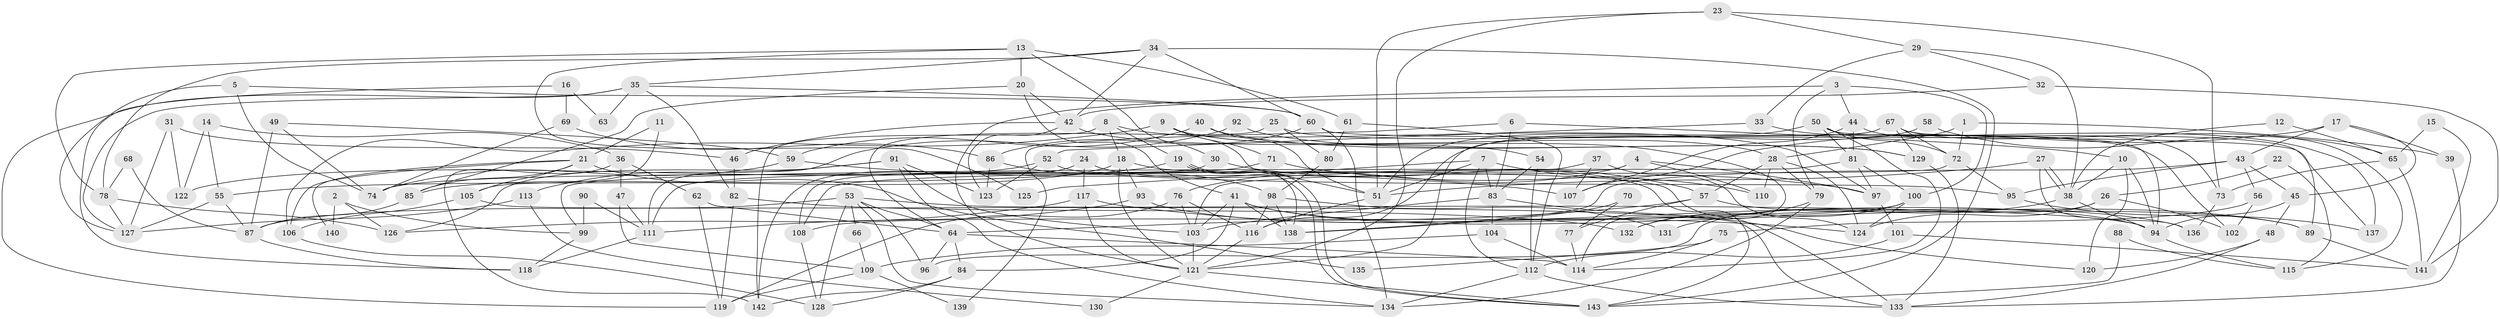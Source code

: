 // coarse degree distribution, {3: 0.22, 5: 0.16, 11: 0.03, 10: 0.01, 8: 0.05, 14: 0.01, 4: 0.2, 2: 0.13, 6: 0.1, 7: 0.09}
// Generated by graph-tools (version 1.1) at 2025/18/03/04/25 18:18:49]
// undirected, 143 vertices, 286 edges
graph export_dot {
graph [start="1"]
  node [color=gray90,style=filled];
  1;
  2;
  3;
  4;
  5;
  6;
  7;
  8;
  9;
  10;
  11;
  12;
  13;
  14;
  15;
  16;
  17;
  18;
  19;
  20;
  21;
  22;
  23;
  24;
  25;
  26;
  27;
  28;
  29;
  30;
  31;
  32;
  33;
  34;
  35;
  36;
  37;
  38;
  39;
  40;
  41;
  42;
  43;
  44;
  45;
  46;
  47;
  48;
  49;
  50;
  51;
  52;
  53;
  54;
  55;
  56;
  57;
  58;
  59;
  60;
  61;
  62;
  63;
  64;
  65;
  66;
  67;
  68;
  69;
  70;
  71;
  72;
  73;
  74;
  75;
  76;
  77;
  78;
  79;
  80;
  81;
  82;
  83;
  84;
  85;
  86;
  87;
  88;
  89;
  90;
  91;
  92;
  93;
  94;
  95;
  96;
  97;
  98;
  99;
  100;
  101;
  102;
  103;
  104;
  105;
  106;
  107;
  108;
  109;
  110;
  111;
  112;
  113;
  114;
  115;
  116;
  117;
  118;
  119;
  120;
  121;
  122;
  123;
  124;
  125;
  126;
  127;
  128;
  129;
  130;
  131;
  132;
  133;
  134;
  135;
  136;
  137;
  138;
  139;
  140;
  141;
  142;
  143;
  1 -- 28;
  1 -- 72;
  1 -- 39;
  2 -- 126;
  2 -- 99;
  2 -- 140;
  3 -- 44;
  3 -- 121;
  3 -- 79;
  3 -- 100;
  4 -- 97;
  4 -- 110;
  4 -- 76;
  4 -- 111;
  5 -- 60;
  5 -- 127;
  5 -- 74;
  6 -- 83;
  6 -- 10;
  6 -- 139;
  7 -- 83;
  7 -- 51;
  7 -- 110;
  7 -- 112;
  7 -- 125;
  8 -- 18;
  8 -- 142;
  8 -- 19;
  8 -- 97;
  9 -- 71;
  9 -- 51;
  9 -- 28;
  9 -- 106;
  9 -- 114;
  10 -- 94;
  10 -- 38;
  10 -- 120;
  11 -- 105;
  11 -- 21;
  12 -- 38;
  12 -- 65;
  13 -- 78;
  13 -- 30;
  13 -- 20;
  13 -- 61;
  13 -- 125;
  14 -- 55;
  14 -- 36;
  14 -- 122;
  15 -- 65;
  15 -- 141;
  16 -- 118;
  16 -- 69;
  16 -- 63;
  17 -- 43;
  17 -- 107;
  17 -- 39;
  17 -- 45;
  18 -- 133;
  18 -- 85;
  18 -- 93;
  18 -- 121;
  19 -- 143;
  19 -- 143;
  19 -- 55;
  19 -- 138;
  20 -- 42;
  20 -- 41;
  20 -- 85;
  21 -- 105;
  21 -- 106;
  21 -- 85;
  21 -- 135;
  21 -- 140;
  22 -- 115;
  22 -- 26;
  23 -- 121;
  23 -- 51;
  23 -- 29;
  23 -- 73;
  24 -- 143;
  24 -- 117;
  24 -- 142;
  25 -- 64;
  25 -- 80;
  25 -- 102;
  26 -- 96;
  26 -- 124;
  26 -- 102;
  27 -- 51;
  27 -- 38;
  27 -- 38;
  27 -- 136;
  28 -- 79;
  28 -- 57;
  28 -- 110;
  28 -- 124;
  29 -- 32;
  29 -- 33;
  29 -- 38;
  30 -- 57;
  30 -- 108;
  31 -- 122;
  31 -- 46;
  31 -- 127;
  32 -- 42;
  32 -- 141;
  33 -- 137;
  33 -- 52;
  34 -- 42;
  34 -- 143;
  34 -- 35;
  34 -- 60;
  34 -- 78;
  35 -- 127;
  35 -- 60;
  35 -- 63;
  35 -- 82;
  35 -- 119;
  36 -- 62;
  36 -- 47;
  36 -- 142;
  37 -- 124;
  37 -- 108;
  37 -- 107;
  38 -- 94;
  38 -- 131;
  39 -- 133;
  40 -- 51;
  40 -- 59;
  40 -- 129;
  41 -- 138;
  41 -- 84;
  41 -- 89;
  41 -- 103;
  41 -- 136;
  42 -- 54;
  42 -- 123;
  42 -- 46;
  43 -- 138;
  43 -- 45;
  43 -- 56;
  43 -- 95;
  44 -- 81;
  44 -- 73;
  44 -- 107;
  45 -- 94;
  45 -- 48;
  46 -- 82;
  47 -- 111;
  47 -- 109;
  48 -- 133;
  48 -- 120;
  49 -- 59;
  49 -- 87;
  49 -- 74;
  50 -- 114;
  50 -- 72;
  50 -- 51;
  50 -- 81;
  50 -- 94;
  51 -- 116;
  52 -- 95;
  52 -- 122;
  52 -- 123;
  53 -- 94;
  53 -- 64;
  53 -- 66;
  53 -- 87;
  53 -- 96;
  53 -- 128;
  53 -- 134;
  54 -- 83;
  54 -- 112;
  55 -- 87;
  55 -- 127;
  56 -- 102;
  56 -- 75;
  57 -- 89;
  57 -- 64;
  57 -- 77;
  58 -- 116;
  58 -- 65;
  59 -- 107;
  59 -- 74;
  60 -- 86;
  60 -- 134;
  60 -- 137;
  61 -- 112;
  61 -- 80;
  62 -- 64;
  62 -- 119;
  64 -- 84;
  64 -- 96;
  64 -- 114;
  65 -- 141;
  65 -- 73;
  66 -- 109;
  67 -- 129;
  67 -- 121;
  67 -- 72;
  67 -- 89;
  67 -- 115;
  68 -- 78;
  68 -- 87;
  69 -- 74;
  69 -- 86;
  70 -- 77;
  70 -- 138;
  71 -- 97;
  71 -- 74;
  72 -- 103;
  72 -- 95;
  73 -- 136;
  75 -- 114;
  75 -- 135;
  76 -- 119;
  76 -- 103;
  76 -- 116;
  77 -- 114;
  78 -- 127;
  78 -- 126;
  79 -- 134;
  79 -- 132;
  80 -- 98;
  81 -- 100;
  81 -- 97;
  81 -- 99;
  82 -- 132;
  82 -- 119;
  83 -- 120;
  83 -- 103;
  83 -- 104;
  84 -- 142;
  84 -- 128;
  85 -- 87;
  86 -- 123;
  86 -- 98;
  87 -- 118;
  88 -- 143;
  88 -- 115;
  89 -- 141;
  90 -- 99;
  90 -- 111;
  91 -- 103;
  91 -- 134;
  91 -- 113;
  91 -- 123;
  91 -- 126;
  92 -- 111;
  92 -- 129;
  93 -- 94;
  93 -- 111;
  94 -- 115;
  95 -- 137;
  97 -- 101;
  98 -- 116;
  98 -- 131;
  98 -- 138;
  99 -- 118;
  100 -- 124;
  100 -- 108;
  100 -- 132;
  101 -- 112;
  101 -- 141;
  103 -- 121;
  104 -- 114;
  104 -- 109;
  105 -- 106;
  105 -- 133;
  106 -- 128;
  108 -- 128;
  109 -- 119;
  109 -- 139;
  111 -- 118;
  112 -- 134;
  112 -- 133;
  113 -- 127;
  113 -- 130;
  116 -- 121;
  117 -- 121;
  117 -- 126;
  117 -- 124;
  121 -- 130;
  121 -- 143;
  129 -- 133;
}
